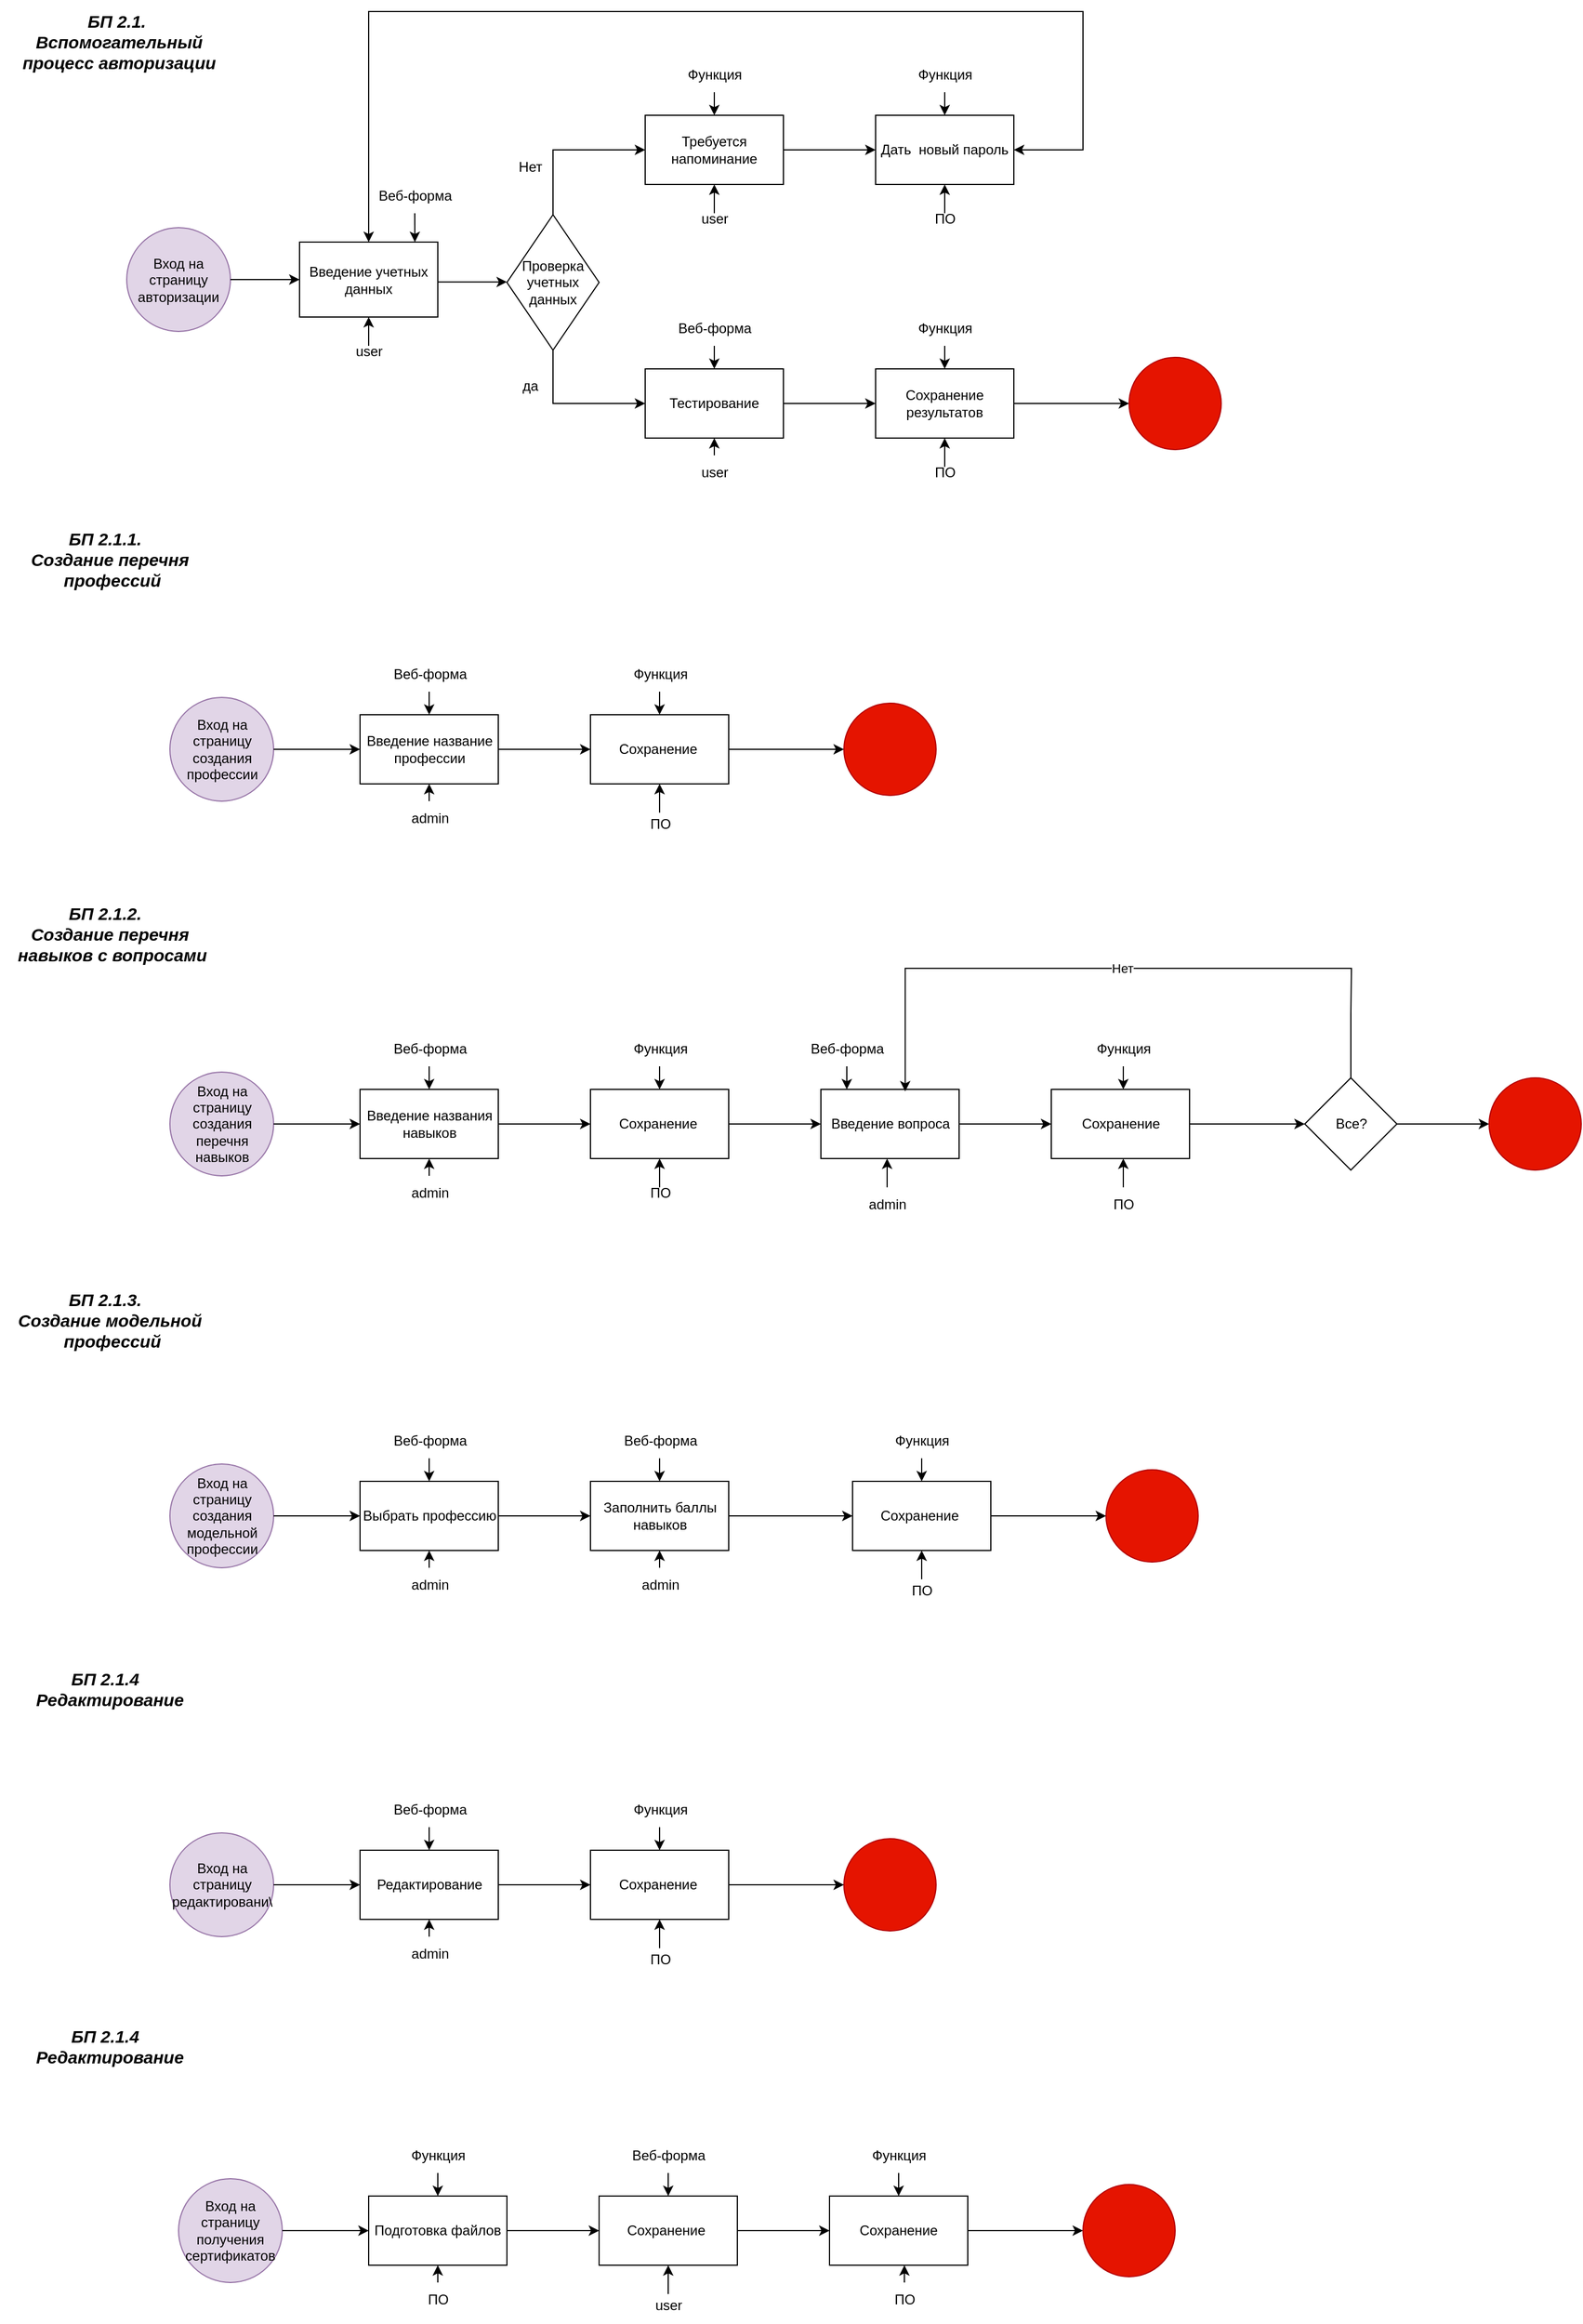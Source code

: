 <mxfile version="22.0.0" type="device">
  <diagram name="Page-1" id="2a216829-ef6e-dabb-86c1-c78162f3ba2b">
    <mxGraphModel dx="1677" dy="832" grid="1" gridSize="10" guides="1" tooltips="1" connect="1" arrows="1" fold="1" page="1" pageScale="1" pageWidth="850" pageHeight="1100" background="none" math="0" shadow="0">
      <root>
        <mxCell id="0" />
        <mxCell id="1" parent="0" />
        <mxCell id="L_Kmx5Juf8L-kicRbGEe-1" value="Вход на страницу авторизации" style="ellipse;whiteSpace=wrap;html=1;aspect=fixed;fillColor=#e1d5e7;strokeColor=#9673a6;" parent="1" vertex="1">
          <mxGeometry x="130" y="267.5" width="90" height="90" as="geometry" />
        </mxCell>
        <mxCell id="L_Kmx5Juf8L-kicRbGEe-2" value="Введение учетных данных" style="rounded=0;whiteSpace=wrap;html=1;" parent="1" vertex="1">
          <mxGeometry x="280" y="280" width="120" height="65" as="geometry" />
        </mxCell>
        <mxCell id="L_Kmx5Juf8L-kicRbGEe-3" value="" style="endArrow=classic;html=1;rounded=0;exitX=1;exitY=0.5;exitDx=0;exitDy=0;entryX=0;entryY=0.5;entryDx=0;entryDy=0;" parent="1" source="L_Kmx5Juf8L-kicRbGEe-1" target="L_Kmx5Juf8L-kicRbGEe-2" edge="1">
          <mxGeometry width="50" height="50" relative="1" as="geometry">
            <mxPoint x="240" y="460" as="sourcePoint" />
            <mxPoint x="290" y="410" as="targetPoint" />
          </mxGeometry>
        </mxCell>
        <mxCell id="L_Kmx5Juf8L-kicRbGEe-4" value="" style="endArrow=classic;html=1;rounded=0;entryX=0.5;entryY=1;entryDx=0;entryDy=0;" parent="1" target="L_Kmx5Juf8L-kicRbGEe-2" edge="1">
          <mxGeometry width="50" height="50" relative="1" as="geometry">
            <mxPoint x="340" y="370" as="sourcePoint" />
            <mxPoint x="400" y="400" as="targetPoint" />
          </mxGeometry>
        </mxCell>
        <mxCell id="L_Kmx5Juf8L-kicRbGEe-5" value="user&lt;br&gt;" style="text;html=1;align=center;verticalAlign=middle;resizable=0;points=[];autosize=1;strokeColor=none;fillColor=none;" parent="1" vertex="1">
          <mxGeometry x="315" y="360" width="50" height="30" as="geometry" />
        </mxCell>
        <mxCell id="L_Kmx5Juf8L-kicRbGEe-6" value="Проверка учетных данных" style="rhombus;whiteSpace=wrap;html=1;" parent="1" vertex="1">
          <mxGeometry x="460" y="256.25" width="80" height="117.5" as="geometry" />
        </mxCell>
        <mxCell id="L_Kmx5Juf8L-kicRbGEe-8" value="" style="endArrow=classic;html=1;rounded=0;" parent="1" edge="1">
          <mxGeometry width="50" height="50" relative="1" as="geometry">
            <mxPoint x="400" y="314.58" as="sourcePoint" />
            <mxPoint x="460" y="314.58" as="targetPoint" />
          </mxGeometry>
        </mxCell>
        <mxCell id="L_Kmx5Juf8L-kicRbGEe-9" value="" style="endArrow=classic;html=1;rounded=0;exitX=0.5;exitY=0;exitDx=0;exitDy=0;" parent="1" source="L_Kmx5Juf8L-kicRbGEe-6" edge="1">
          <mxGeometry width="50" height="50" relative="1" as="geometry">
            <mxPoint x="500" y="240" as="sourcePoint" />
            <mxPoint x="580" y="200" as="targetPoint" />
            <Array as="points">
              <mxPoint x="500" y="200" />
            </Array>
          </mxGeometry>
        </mxCell>
        <mxCell id="L_Kmx5Juf8L-kicRbGEe-55" value="" style="edgeStyle=orthogonalEdgeStyle;rounded=0;orthogonalLoop=1;jettySize=auto;html=1;" parent="1" source="L_Kmx5Juf8L-kicRbGEe-10" target="L_Kmx5Juf8L-kicRbGEe-54" edge="1">
          <mxGeometry relative="1" as="geometry" />
        </mxCell>
        <mxCell id="L_Kmx5Juf8L-kicRbGEe-10" value="Требуется напоминание" style="rounded=0;whiteSpace=wrap;html=1;" parent="1" vertex="1">
          <mxGeometry x="580" y="170" width="120" height="60" as="geometry" />
        </mxCell>
        <mxCell id="L_Kmx5Juf8L-kicRbGEe-66" value="" style="edgeStyle=orthogonalEdgeStyle;rounded=0;orthogonalLoop=1;jettySize=auto;html=1;" parent="1" source="L_Kmx5Juf8L-kicRbGEe-11" target="L_Kmx5Juf8L-kicRbGEe-65" edge="1">
          <mxGeometry relative="1" as="geometry" />
        </mxCell>
        <mxCell id="L_Kmx5Juf8L-kicRbGEe-11" value="Тестирование" style="rounded=0;whiteSpace=wrap;html=1;" parent="1" vertex="1">
          <mxGeometry x="580" y="390" width="120" height="60" as="geometry" />
        </mxCell>
        <mxCell id="L_Kmx5Juf8L-kicRbGEe-12" value="" style="endArrow=classic;html=1;rounded=0;exitX=0.5;exitY=1;exitDx=0;exitDy=0;" parent="1" source="L_Kmx5Juf8L-kicRbGEe-6" edge="1">
          <mxGeometry width="50" height="50" relative="1" as="geometry">
            <mxPoint x="500" y="476" as="sourcePoint" />
            <mxPoint x="580" y="420" as="targetPoint" />
            <Array as="points">
              <mxPoint x="500" y="420" />
            </Array>
          </mxGeometry>
        </mxCell>
        <mxCell id="L_Kmx5Juf8L-kicRbGEe-13" value="Нет&lt;br&gt;" style="text;html=1;align=center;verticalAlign=middle;resizable=0;points=[];autosize=1;strokeColor=none;fillColor=none;" parent="1" vertex="1">
          <mxGeometry x="460" y="200" width="40" height="30" as="geometry" />
        </mxCell>
        <mxCell id="L_Kmx5Juf8L-kicRbGEe-14" value="да&lt;br&gt;" style="text;html=1;align=center;verticalAlign=middle;resizable=0;points=[];autosize=1;strokeColor=none;fillColor=none;" parent="1" vertex="1">
          <mxGeometry x="460" y="390" width="40" height="30" as="geometry" />
        </mxCell>
        <mxCell id="L_Kmx5Juf8L-kicRbGEe-16" value="" style="endArrow=classic;html=1;rounded=0;entryX=0.5;entryY=1;entryDx=0;entryDy=0;" parent="1" edge="1">
          <mxGeometry width="50" height="50" relative="1" as="geometry">
            <mxPoint x="640" y="255" as="sourcePoint" />
            <mxPoint x="640" y="230" as="targetPoint" />
          </mxGeometry>
        </mxCell>
        <mxCell id="L_Kmx5Juf8L-kicRbGEe-17" value="user&lt;br&gt;" style="text;html=1;align=center;verticalAlign=middle;resizable=0;points=[];autosize=1;strokeColor=none;fillColor=none;" parent="1" vertex="1">
          <mxGeometry x="615" y="245" width="50" height="30" as="geometry" />
        </mxCell>
        <mxCell id="L_Kmx5Juf8L-kicRbGEe-19" value="" style="endArrow=classic;html=1;rounded=0;entryX=0.5;entryY=1;entryDx=0;entryDy=0;" parent="1" source="L_Kmx5Juf8L-kicRbGEe-20" edge="1">
          <mxGeometry width="50" height="50" relative="1" as="geometry">
            <mxPoint x="640" y="475" as="sourcePoint" />
            <mxPoint x="640" y="450" as="targetPoint" />
          </mxGeometry>
        </mxCell>
        <mxCell id="L_Kmx5Juf8L-kicRbGEe-20" value="user&lt;br&gt;" style="text;html=1;align=center;verticalAlign=middle;resizable=0;points=[];autosize=1;strokeColor=none;fillColor=none;" parent="1" vertex="1">
          <mxGeometry x="615" y="465" width="50" height="30" as="geometry" />
        </mxCell>
        <mxCell id="L_Kmx5Juf8L-kicRbGEe-21" value="" style="endArrow=classic;html=1;rounded=0;entryX=0.5;entryY=0;entryDx=0;entryDy=0;exitX=0.5;exitY=1;exitDx=0;exitDy=0;exitPerimeter=0;" parent="1" source="L_Kmx5Juf8L-kicRbGEe-22" target="L_Kmx5Juf8L-kicRbGEe-10" edge="1">
          <mxGeometry width="50" height="50" relative="1" as="geometry">
            <mxPoint x="640" y="120" as="sourcePoint" />
            <mxPoint x="640" y="100" as="targetPoint" />
          </mxGeometry>
        </mxCell>
        <mxCell id="L_Kmx5Juf8L-kicRbGEe-22" value="Функция&lt;br&gt;" style="text;html=1;align=center;verticalAlign=middle;resizable=0;points=[];autosize=1;strokeColor=none;fillColor=none;" parent="1" vertex="1">
          <mxGeometry x="605" y="120" width="70" height="30" as="geometry" />
        </mxCell>
        <mxCell id="L_Kmx5Juf8L-kicRbGEe-26" value="" style="endArrow=classic;html=1;rounded=0;entryX=0.801;entryY=0.042;entryDx=0;entryDy=0;entryPerimeter=0;" parent="1" edge="1">
          <mxGeometry width="50" height="50" relative="1" as="geometry">
            <mxPoint x="380" y="255" as="sourcePoint" />
            <mxPoint x="380.12" y="280" as="targetPoint" />
            <Array as="points">
              <mxPoint x="380" y="255" />
            </Array>
          </mxGeometry>
        </mxCell>
        <mxCell id="L_Kmx5Juf8L-kicRbGEe-27" value="Веб-форма&lt;br&gt;" style="text;html=1;align=center;verticalAlign=middle;resizable=0;points=[];autosize=1;strokeColor=none;fillColor=none;" parent="1" vertex="1">
          <mxGeometry x="335" y="225" width="90" height="30" as="geometry" />
        </mxCell>
        <mxCell id="L_Kmx5Juf8L-kicRbGEe-54" value="Дать&amp;nbsp; новый пароль" style="whiteSpace=wrap;html=1;rounded=0;" parent="1" vertex="1">
          <mxGeometry x="780" y="170" width="120" height="60" as="geometry" />
        </mxCell>
        <mxCell id="L_Kmx5Juf8L-kicRbGEe-59" value="" style="endArrow=classic;html=1;rounded=0;entryX=0.5;entryY=0;entryDx=0;entryDy=0;exitX=0.5;exitY=1;exitDx=0;exitDy=0;exitPerimeter=0;" parent="1" source="L_Kmx5Juf8L-kicRbGEe-60" edge="1">
          <mxGeometry width="50" height="50" relative="1" as="geometry">
            <mxPoint x="840" y="120" as="sourcePoint" />
            <mxPoint x="840" y="170" as="targetPoint" />
          </mxGeometry>
        </mxCell>
        <mxCell id="L_Kmx5Juf8L-kicRbGEe-60" value="Функция&lt;br&gt;" style="text;html=1;align=center;verticalAlign=middle;resizable=0;points=[];autosize=1;strokeColor=none;fillColor=none;" parent="1" vertex="1">
          <mxGeometry x="805" y="120" width="70" height="30" as="geometry" />
        </mxCell>
        <mxCell id="L_Kmx5Juf8L-kicRbGEe-61" value="" style="endArrow=classic;html=1;rounded=0;entryX=0.5;entryY=1;entryDx=0;entryDy=0;" parent="1" edge="1">
          <mxGeometry width="50" height="50" relative="1" as="geometry">
            <mxPoint x="840" y="255" as="sourcePoint" />
            <mxPoint x="840" y="230" as="targetPoint" />
          </mxGeometry>
        </mxCell>
        <mxCell id="L_Kmx5Juf8L-kicRbGEe-62" value="ПО" style="text;html=1;align=center;verticalAlign=middle;resizable=0;points=[];autosize=1;strokeColor=none;fillColor=none;" parent="1" vertex="1">
          <mxGeometry x="820" y="245" width="40" height="30" as="geometry" />
        </mxCell>
        <mxCell id="L_Kmx5Juf8L-kicRbGEe-63" value="" style="endArrow=classic;html=1;rounded=0;entryX=0.5;entryY=0;entryDx=0;entryDy=0;exitX=0.5;exitY=1;exitDx=0;exitDy=0;exitPerimeter=0;" parent="1" source="L_Kmx5Juf8L-kicRbGEe-64" edge="1">
          <mxGeometry width="50" height="50" relative="1" as="geometry">
            <mxPoint x="640" y="340" as="sourcePoint" />
            <mxPoint x="640" y="390" as="targetPoint" />
          </mxGeometry>
        </mxCell>
        <mxCell id="L_Kmx5Juf8L-kicRbGEe-64" value="Веб-форма" style="text;html=1;align=center;verticalAlign=middle;resizable=0;points=[];autosize=1;strokeColor=none;fillColor=none;" parent="1" vertex="1">
          <mxGeometry x="595" y="340" width="90" height="30" as="geometry" />
        </mxCell>
        <mxCell id="L_Kmx5Juf8L-kicRbGEe-73" value="" style="edgeStyle=orthogonalEdgeStyle;rounded=0;orthogonalLoop=1;jettySize=auto;html=1;" parent="1" source="L_Kmx5Juf8L-kicRbGEe-65" target="L_Kmx5Juf8L-kicRbGEe-72" edge="1">
          <mxGeometry relative="1" as="geometry" />
        </mxCell>
        <mxCell id="L_Kmx5Juf8L-kicRbGEe-65" value="Сохранение результатов" style="rounded=0;whiteSpace=wrap;html=1;" parent="1" vertex="1">
          <mxGeometry x="780" y="390" width="120" height="60" as="geometry" />
        </mxCell>
        <mxCell id="L_Kmx5Juf8L-kicRbGEe-67" value="" style="endArrow=classic;html=1;rounded=0;entryX=0.5;entryY=1;entryDx=0;entryDy=0;" parent="1" edge="1">
          <mxGeometry width="50" height="50" relative="1" as="geometry">
            <mxPoint x="840" y="475" as="sourcePoint" />
            <mxPoint x="840" y="450" as="targetPoint" />
          </mxGeometry>
        </mxCell>
        <mxCell id="L_Kmx5Juf8L-kicRbGEe-68" value="ПО" style="text;html=1;align=center;verticalAlign=middle;resizable=0;points=[];autosize=1;strokeColor=none;fillColor=none;" parent="1" vertex="1">
          <mxGeometry x="820" y="465" width="40" height="30" as="geometry" />
        </mxCell>
        <mxCell id="L_Kmx5Juf8L-kicRbGEe-70" value="" style="endArrow=classic;html=1;rounded=0;entryX=0.5;entryY=0;entryDx=0;entryDy=0;exitX=0.5;exitY=1;exitDx=0;exitDy=0;exitPerimeter=0;" parent="1" source="L_Kmx5Juf8L-kicRbGEe-71" edge="1">
          <mxGeometry width="50" height="50" relative="1" as="geometry">
            <mxPoint x="840" y="340" as="sourcePoint" />
            <mxPoint x="840" y="390" as="targetPoint" />
          </mxGeometry>
        </mxCell>
        <mxCell id="L_Kmx5Juf8L-kicRbGEe-71" value="Функция&lt;br&gt;" style="text;html=1;align=center;verticalAlign=middle;resizable=0;points=[];autosize=1;strokeColor=none;fillColor=none;" parent="1" vertex="1">
          <mxGeometry x="805" y="340" width="70" height="30" as="geometry" />
        </mxCell>
        <mxCell id="L_Kmx5Juf8L-kicRbGEe-72" value="" style="ellipse;whiteSpace=wrap;html=1;rounded=0;fillColor=#e51400;strokeColor=#B20000;fontColor=#ffffff;" parent="1" vertex="1">
          <mxGeometry x="1000" y="380" width="80" height="80" as="geometry" />
        </mxCell>
        <mxCell id="L_Kmx5Juf8L-kicRbGEe-75" value="" style="endArrow=classic;startArrow=classic;html=1;rounded=0;exitX=0.5;exitY=0;exitDx=0;exitDy=0;entryX=1;entryY=0.5;entryDx=0;entryDy=0;" parent="1" source="L_Kmx5Juf8L-kicRbGEe-2" target="L_Kmx5Juf8L-kicRbGEe-54" edge="1">
          <mxGeometry width="50" height="50" relative="1" as="geometry">
            <mxPoint x="330" y="260" as="sourcePoint" />
            <mxPoint x="960" y="200" as="targetPoint" />
            <Array as="points">
              <mxPoint x="340" y="80" />
              <mxPoint x="960" y="80" />
              <mxPoint x="960" y="200" />
            </Array>
          </mxGeometry>
        </mxCell>
        <mxCell id="L_Kmx5Juf8L-kicRbGEe-78" value="&lt;span style=&quot;font-size: 15px;&quot;&gt;БП 2.1.&amp;nbsp; &lt;br style=&quot;font-size: 15px;&quot;&gt;Вспомогательный&lt;br style=&quot;font-size: 15px;&quot;&gt;процесс авторизации&lt;br style=&quot;font-size: 15px;&quot;&gt;&lt;br style=&quot;font-size: 15px;&quot;&gt;&lt;/span&gt;" style="text;html=1;align=center;verticalAlign=middle;resizable=0;points=[];autosize=1;strokeColor=none;fillColor=none;imageWidth=30;imageHeight=40;fontSize=15;fontStyle=3" parent="1" vertex="1">
          <mxGeometry x="27.5" y="70" width="190" height="90" as="geometry" />
        </mxCell>
        <mxCell id="L_Kmx5Juf8L-kicRbGEe-117" value="&lt;span style=&quot;font-size: 15px;&quot;&gt;БП 2.1.1.&amp;nbsp;&amp;nbsp;&lt;br style=&quot;font-size: 15px;&quot;&gt;Создание перечня&lt;br style=&quot;font-size: 15px;&quot;&gt;&amp;nbsp;профессий&lt;br style=&quot;font-size: 15px;&quot;&gt;&lt;/span&gt;" style="text;html=1;align=center;verticalAlign=middle;resizable=0;points=[];autosize=1;strokeColor=none;fillColor=none;imageWidth=30;imageHeight=40;fontSize=15;fontStyle=3" parent="1" vertex="1">
          <mxGeometry x="35" y="520" width="160" height="70" as="geometry" />
        </mxCell>
        <mxCell id="Rym0EtZ7SkTwjoevZppc-3" value="&lt;span style=&quot;font-size: 15px;&quot;&gt;БП 2.1.2.&amp;nbsp;&amp;nbsp;&lt;br style=&quot;font-size: 15px;&quot;&gt;Создание перечня&lt;br style=&quot;font-size: 15px;&quot;&gt;&amp;nbsp;навыков с вопросами&lt;br style=&quot;font-size: 15px;&quot;&gt;&lt;/span&gt;" style="text;html=1;align=center;verticalAlign=middle;resizable=0;points=[];autosize=1;strokeColor=none;fillColor=none;imageWidth=30;imageHeight=40;fontSize=15;fontStyle=3" vertex="1" parent="1">
          <mxGeometry x="20" y="845" width="190" height="70" as="geometry" />
        </mxCell>
        <mxCell id="Rym0EtZ7SkTwjoevZppc-5" value="Вход на страницу создания перечня навыков" style="ellipse;whiteSpace=wrap;html=1;aspect=fixed;fillColor=#e1d5e7;strokeColor=#9673a6;" vertex="1" parent="1">
          <mxGeometry x="167.5" y="1000" width="90" height="90" as="geometry" />
        </mxCell>
        <mxCell id="Rym0EtZ7SkTwjoevZppc-6" value="" style="endArrow=classic;html=1;rounded=0;entryX=0;entryY=0.5;entryDx=0;entryDy=0;exitX=1;exitY=0.5;exitDx=0;exitDy=0;" edge="1" parent="1" source="Rym0EtZ7SkTwjoevZppc-5" target="Rym0EtZ7SkTwjoevZppc-7">
          <mxGeometry width="50" height="50" relative="1" as="geometry">
            <mxPoint x="277.5" y="1015" as="sourcePoint" />
            <mxPoint x="317.5" y="1045" as="targetPoint" />
          </mxGeometry>
        </mxCell>
        <mxCell id="Rym0EtZ7SkTwjoevZppc-7" value="Введение названия навыков" style="rounded=0;whiteSpace=wrap;html=1;" vertex="1" parent="1">
          <mxGeometry x="332.5" y="1015" width="120" height="60" as="geometry" />
        </mxCell>
        <mxCell id="Rym0EtZ7SkTwjoevZppc-8" value="" style="endArrow=classic;html=1;rounded=0;entryX=0.5;entryY=1;entryDx=0;entryDy=0;" edge="1" parent="1" source="Rym0EtZ7SkTwjoevZppc-9">
          <mxGeometry width="50" height="50" relative="1" as="geometry">
            <mxPoint x="392.5" y="1100" as="sourcePoint" />
            <mxPoint x="392.5" y="1075" as="targetPoint" />
          </mxGeometry>
        </mxCell>
        <mxCell id="Rym0EtZ7SkTwjoevZppc-9" value="admin&lt;br&gt;" style="text;html=1;align=center;verticalAlign=middle;resizable=0;points=[];autosize=1;strokeColor=none;fillColor=none;" vertex="1" parent="1">
          <mxGeometry x="362.5" y="1090" width="60" height="30" as="geometry" />
        </mxCell>
        <mxCell id="Rym0EtZ7SkTwjoevZppc-10" value="" style="endArrow=classic;html=1;rounded=0;entryX=0.5;entryY=0;entryDx=0;entryDy=0;exitX=0.5;exitY=1;exitDx=0;exitDy=0;exitPerimeter=0;" edge="1" parent="1" source="Rym0EtZ7SkTwjoevZppc-11">
          <mxGeometry width="50" height="50" relative="1" as="geometry">
            <mxPoint x="392.5" y="965" as="sourcePoint" />
            <mxPoint x="392.5" y="1015" as="targetPoint" />
          </mxGeometry>
        </mxCell>
        <mxCell id="Rym0EtZ7SkTwjoevZppc-11" value="Веб-форма" style="text;html=1;align=center;verticalAlign=middle;resizable=0;points=[];autosize=1;strokeColor=none;fillColor=none;" vertex="1" parent="1">
          <mxGeometry x="347.5" y="965" width="90" height="30" as="geometry" />
        </mxCell>
        <mxCell id="Rym0EtZ7SkTwjoevZppc-21" value="" style="edgeStyle=orthogonalEdgeStyle;rounded=0;orthogonalLoop=1;jettySize=auto;html=1;" edge="1" parent="1" source="Rym0EtZ7SkTwjoevZppc-12" target="Rym0EtZ7SkTwjoevZppc-20">
          <mxGeometry relative="1" as="geometry" />
        </mxCell>
        <mxCell id="Rym0EtZ7SkTwjoevZppc-12" value="Сохранение&amp;nbsp;" style="rounded=0;whiteSpace=wrap;html=1;" vertex="1" parent="1">
          <mxGeometry x="532.5" y="1015" width="120" height="60" as="geometry" />
        </mxCell>
        <mxCell id="Rym0EtZ7SkTwjoevZppc-13" value="" style="edgeStyle=orthogonalEdgeStyle;rounded=0;orthogonalLoop=1;jettySize=auto;html=1;" edge="1" parent="1" source="Rym0EtZ7SkTwjoevZppc-7" target="Rym0EtZ7SkTwjoevZppc-12">
          <mxGeometry relative="1" as="geometry" />
        </mxCell>
        <mxCell id="Rym0EtZ7SkTwjoevZppc-14" value="" style="endArrow=classic;html=1;rounded=0;entryX=0.5;entryY=1;entryDx=0;entryDy=0;" edge="1" parent="1">
          <mxGeometry width="50" height="50" relative="1" as="geometry">
            <mxPoint x="592.5" y="1100" as="sourcePoint" />
            <mxPoint x="592.5" y="1075" as="targetPoint" />
          </mxGeometry>
        </mxCell>
        <mxCell id="Rym0EtZ7SkTwjoevZppc-15" value="ПО" style="text;html=1;align=center;verticalAlign=middle;resizable=0;points=[];autosize=1;strokeColor=none;fillColor=none;" vertex="1" parent="1">
          <mxGeometry x="572.5" y="1090" width="40" height="30" as="geometry" />
        </mxCell>
        <mxCell id="Rym0EtZ7SkTwjoevZppc-16" value="" style="endArrow=classic;html=1;rounded=0;entryX=0.5;entryY=0;entryDx=0;entryDy=0;exitX=0.5;exitY=1;exitDx=0;exitDy=0;exitPerimeter=0;" edge="1" parent="1" source="Rym0EtZ7SkTwjoevZppc-17">
          <mxGeometry width="50" height="50" relative="1" as="geometry">
            <mxPoint x="592.5" y="965" as="sourcePoint" />
            <mxPoint x="592.5" y="1015" as="targetPoint" />
          </mxGeometry>
        </mxCell>
        <mxCell id="Rym0EtZ7SkTwjoevZppc-17" value="Функция&lt;br&gt;" style="text;html=1;align=center;verticalAlign=middle;resizable=0;points=[];autosize=1;strokeColor=none;fillColor=none;" vertex="1" parent="1">
          <mxGeometry x="557.5" y="965" width="70" height="30" as="geometry" />
        </mxCell>
        <mxCell id="Rym0EtZ7SkTwjoevZppc-23" value="" style="edgeStyle=orthogonalEdgeStyle;rounded=0;orthogonalLoop=1;jettySize=auto;html=1;" edge="1" parent="1" source="Rym0EtZ7SkTwjoevZppc-20" target="Rym0EtZ7SkTwjoevZppc-22">
          <mxGeometry relative="1" as="geometry" />
        </mxCell>
        <mxCell id="Rym0EtZ7SkTwjoevZppc-20" value="Введение вопроса" style="whiteSpace=wrap;html=1;rounded=0;" vertex="1" parent="1">
          <mxGeometry x="732.5" y="1015" width="120" height="60" as="geometry" />
        </mxCell>
        <mxCell id="Rym0EtZ7SkTwjoevZppc-25" value="" style="edgeStyle=orthogonalEdgeStyle;rounded=0;orthogonalLoop=1;jettySize=auto;html=1;" edge="1" parent="1" source="Rym0EtZ7SkTwjoevZppc-22" target="Rym0EtZ7SkTwjoevZppc-24">
          <mxGeometry relative="1" as="geometry" />
        </mxCell>
        <mxCell id="Rym0EtZ7SkTwjoevZppc-22" value="Сохранение" style="whiteSpace=wrap;html=1;rounded=0;" vertex="1" parent="1">
          <mxGeometry x="932.5" y="1015" width="120" height="60" as="geometry" />
        </mxCell>
        <mxCell id="Rym0EtZ7SkTwjoevZppc-26" value="Нет" style="edgeStyle=orthogonalEdgeStyle;rounded=0;orthogonalLoop=1;jettySize=auto;html=1;entryX=0.61;entryY=0.03;entryDx=0;entryDy=0;entryPerimeter=0;" edge="1" parent="1" source="Rym0EtZ7SkTwjoevZppc-24" target="Rym0EtZ7SkTwjoevZppc-20">
          <mxGeometry relative="1" as="geometry">
            <mxPoint x="1000" y="900" as="targetPoint" />
            <Array as="points">
              <mxPoint x="1193" y="950" />
              <mxPoint x="1193" y="910" />
              <mxPoint x="806" y="910" />
            </Array>
          </mxGeometry>
        </mxCell>
        <mxCell id="Rym0EtZ7SkTwjoevZppc-42" value="" style="edgeStyle=orthogonalEdgeStyle;rounded=0;orthogonalLoop=1;jettySize=auto;html=1;" edge="1" parent="1" source="Rym0EtZ7SkTwjoevZppc-24" target="Rym0EtZ7SkTwjoevZppc-41">
          <mxGeometry relative="1" as="geometry" />
        </mxCell>
        <mxCell id="Rym0EtZ7SkTwjoevZppc-24" value="Все?" style="rhombus;whiteSpace=wrap;html=1;rounded=0;" vertex="1" parent="1">
          <mxGeometry x="1152.5" y="1005" width="80" height="80" as="geometry" />
        </mxCell>
        <mxCell id="Rym0EtZ7SkTwjoevZppc-27" value="" style="endArrow=classic;html=1;rounded=0;entryX=0.5;entryY=0;entryDx=0;entryDy=0;exitX=0.5;exitY=1;exitDx=0;exitDy=0;exitPerimeter=0;" edge="1" parent="1" source="Rym0EtZ7SkTwjoevZppc-28">
          <mxGeometry width="50" height="50" relative="1" as="geometry">
            <mxPoint x="755" y="965" as="sourcePoint" />
            <mxPoint x="755" y="1015" as="targetPoint" />
          </mxGeometry>
        </mxCell>
        <mxCell id="Rym0EtZ7SkTwjoevZppc-28" value="Веб-форма" style="text;html=1;align=center;verticalAlign=middle;resizable=0;points=[];autosize=1;strokeColor=none;fillColor=none;" vertex="1" parent="1">
          <mxGeometry x="710" y="965" width="90" height="30" as="geometry" />
        </mxCell>
        <mxCell id="Rym0EtZ7SkTwjoevZppc-31" value="" style="endArrow=classic;html=1;rounded=0;entryX=0.5;entryY=1;entryDx=0;entryDy=0;" edge="1" parent="1" source="Rym0EtZ7SkTwjoevZppc-32">
          <mxGeometry width="50" height="50" relative="1" as="geometry">
            <mxPoint x="790" y="1100" as="sourcePoint" />
            <mxPoint x="790" y="1075" as="targetPoint" />
          </mxGeometry>
        </mxCell>
        <mxCell id="Rym0EtZ7SkTwjoevZppc-32" value="admin&lt;br&gt;" style="text;html=1;align=center;verticalAlign=middle;resizable=0;points=[];autosize=1;strokeColor=none;fillColor=none;" vertex="1" parent="1">
          <mxGeometry x="760" y="1100" width="60" height="30" as="geometry" />
        </mxCell>
        <mxCell id="Rym0EtZ7SkTwjoevZppc-37" value="" style="endArrow=classic;html=1;rounded=0;entryX=0.5;entryY=0;entryDx=0;entryDy=0;exitX=0.5;exitY=1;exitDx=0;exitDy=0;exitPerimeter=0;" edge="1" parent="1" source="Rym0EtZ7SkTwjoevZppc-38">
          <mxGeometry width="50" height="50" relative="1" as="geometry">
            <mxPoint x="995" y="965" as="sourcePoint" />
            <mxPoint x="995" y="1015" as="targetPoint" />
          </mxGeometry>
        </mxCell>
        <mxCell id="Rym0EtZ7SkTwjoevZppc-38" value="Функция&lt;br&gt;" style="text;html=1;align=center;verticalAlign=middle;resizable=0;points=[];autosize=1;strokeColor=none;fillColor=none;" vertex="1" parent="1">
          <mxGeometry x="960" y="965" width="70" height="30" as="geometry" />
        </mxCell>
        <mxCell id="L_Kmx5Juf8L-kicRbGEe-79" value="Вход на страницу создания профессии" style="ellipse;whiteSpace=wrap;html=1;aspect=fixed;fillColor=#e1d5e7;strokeColor=#9673a6;" parent="1" vertex="1">
          <mxGeometry x="167.5" y="675" width="90" height="90" as="geometry" />
        </mxCell>
        <mxCell id="L_Kmx5Juf8L-kicRbGEe-81" value="" style="endArrow=classic;html=1;rounded=0;entryX=0;entryY=0.5;entryDx=0;entryDy=0;exitX=1;exitY=0.5;exitDx=0;exitDy=0;" parent="1" source="L_Kmx5Juf8L-kicRbGEe-79" edge="1" target="L_Kmx5Juf8L-kicRbGEe-90">
          <mxGeometry width="50" height="50" relative="1" as="geometry">
            <mxPoint x="277.5" y="690" as="sourcePoint" />
            <mxPoint x="317.5" y="720" as="targetPoint" />
          </mxGeometry>
        </mxCell>
        <mxCell id="L_Kmx5Juf8L-kicRbGEe-90" value="Введение название профессии" style="rounded=0;whiteSpace=wrap;html=1;" parent="1" vertex="1">
          <mxGeometry x="332.5" y="690" width="120" height="60" as="geometry" />
        </mxCell>
        <mxCell id="L_Kmx5Juf8L-kicRbGEe-96" value="" style="endArrow=classic;html=1;rounded=0;entryX=0.5;entryY=1;entryDx=0;entryDy=0;" parent="1" source="L_Kmx5Juf8L-kicRbGEe-97" edge="1">
          <mxGeometry width="50" height="50" relative="1" as="geometry">
            <mxPoint x="392.5" y="775" as="sourcePoint" />
            <mxPoint x="392.5" y="750" as="targetPoint" />
          </mxGeometry>
        </mxCell>
        <mxCell id="L_Kmx5Juf8L-kicRbGEe-97" value="admin&lt;br&gt;" style="text;html=1;align=center;verticalAlign=middle;resizable=0;points=[];autosize=1;strokeColor=none;fillColor=none;" parent="1" vertex="1">
          <mxGeometry x="362.5" y="765" width="60" height="30" as="geometry" />
        </mxCell>
        <mxCell id="L_Kmx5Juf8L-kicRbGEe-107" value="" style="endArrow=classic;html=1;rounded=0;entryX=0.5;entryY=0;entryDx=0;entryDy=0;exitX=0.5;exitY=1;exitDx=0;exitDy=0;exitPerimeter=0;" parent="1" source="L_Kmx5Juf8L-kicRbGEe-108" edge="1">
          <mxGeometry width="50" height="50" relative="1" as="geometry">
            <mxPoint x="392.5" y="640" as="sourcePoint" />
            <mxPoint x="392.5" y="690" as="targetPoint" />
          </mxGeometry>
        </mxCell>
        <mxCell id="L_Kmx5Juf8L-kicRbGEe-108" value="Веб-форма" style="text;html=1;align=center;verticalAlign=middle;resizable=0;points=[];autosize=1;strokeColor=none;fillColor=none;" parent="1" vertex="1">
          <mxGeometry x="347.5" y="640" width="90" height="30" as="geometry" />
        </mxCell>
        <mxCell id="L_Kmx5Juf8L-kicRbGEe-110" value="Сохранение&amp;nbsp;" style="rounded=0;whiteSpace=wrap;html=1;" parent="1" vertex="1">
          <mxGeometry x="532.5" y="690" width="120" height="60" as="geometry" />
        </mxCell>
        <mxCell id="L_Kmx5Juf8L-kicRbGEe-89" value="" style="edgeStyle=orthogonalEdgeStyle;rounded=0;orthogonalLoop=1;jettySize=auto;html=1;" parent="1" source="L_Kmx5Juf8L-kicRbGEe-90" target="L_Kmx5Juf8L-kicRbGEe-110" edge="1">
          <mxGeometry relative="1" as="geometry" />
        </mxCell>
        <mxCell id="L_Kmx5Juf8L-kicRbGEe-111" value="" style="endArrow=classic;html=1;rounded=0;entryX=0.5;entryY=1;entryDx=0;entryDy=0;" parent="1" edge="1">
          <mxGeometry width="50" height="50" relative="1" as="geometry">
            <mxPoint x="592.5" y="775" as="sourcePoint" />
            <mxPoint x="592.5" y="750" as="targetPoint" />
          </mxGeometry>
        </mxCell>
        <mxCell id="L_Kmx5Juf8L-kicRbGEe-112" value="ПО" style="text;html=1;align=center;verticalAlign=middle;resizable=0;points=[];autosize=1;strokeColor=none;fillColor=none;" parent="1" vertex="1">
          <mxGeometry x="572.5" y="770" width="40" height="30" as="geometry" />
        </mxCell>
        <mxCell id="L_Kmx5Juf8L-kicRbGEe-113" value="" style="endArrow=classic;html=1;rounded=0;entryX=0.5;entryY=0;entryDx=0;entryDy=0;exitX=0.5;exitY=1;exitDx=0;exitDy=0;exitPerimeter=0;" parent="1" source="L_Kmx5Juf8L-kicRbGEe-114" edge="1">
          <mxGeometry width="50" height="50" relative="1" as="geometry">
            <mxPoint x="592.5" y="640" as="sourcePoint" />
            <mxPoint x="592.5" y="690" as="targetPoint" />
          </mxGeometry>
        </mxCell>
        <mxCell id="L_Kmx5Juf8L-kicRbGEe-114" value="Функция&lt;br&gt;" style="text;html=1;align=center;verticalAlign=middle;resizable=0;points=[];autosize=1;strokeColor=none;fillColor=none;" parent="1" vertex="1">
          <mxGeometry x="557.5" y="640" width="70" height="30" as="geometry" />
        </mxCell>
        <mxCell id="L_Kmx5Juf8L-kicRbGEe-115" value="" style="ellipse;whiteSpace=wrap;html=1;rounded=0;fillColor=#e51400;strokeColor=#B20000;fontColor=#ffffff;" parent="1" vertex="1">
          <mxGeometry x="752.5" y="680" width="80" height="80" as="geometry" />
        </mxCell>
        <mxCell id="L_Kmx5Juf8L-kicRbGEe-109" value="" style="edgeStyle=orthogonalEdgeStyle;rounded=0;orthogonalLoop=1;jettySize=auto;html=1;" parent="1" source="L_Kmx5Juf8L-kicRbGEe-110" target="L_Kmx5Juf8L-kicRbGEe-115" edge="1">
          <mxGeometry relative="1" as="geometry" />
        </mxCell>
        <mxCell id="Rym0EtZ7SkTwjoevZppc-39" value="" style="endArrow=classic;html=1;rounded=0;entryX=0.5;entryY=1;entryDx=0;entryDy=0;" edge="1" parent="1">
          <mxGeometry width="50" height="50" relative="1" as="geometry">
            <mxPoint x="995" y="1100" as="sourcePoint" />
            <mxPoint x="995" y="1075" as="targetPoint" />
          </mxGeometry>
        </mxCell>
        <mxCell id="Rym0EtZ7SkTwjoevZppc-40" value="ПО" style="text;html=1;align=center;verticalAlign=middle;resizable=0;points=[];autosize=1;strokeColor=none;fillColor=none;" vertex="1" parent="1">
          <mxGeometry x="975" y="1100" width="40" height="30" as="geometry" />
        </mxCell>
        <mxCell id="Rym0EtZ7SkTwjoevZppc-41" value="" style="ellipse;whiteSpace=wrap;html=1;rounded=0;fillColor=#e51400;strokeColor=#B20000;fontColor=#ffffff;" vertex="1" parent="1">
          <mxGeometry x="1312.5" y="1005" width="80" height="80" as="geometry" />
        </mxCell>
        <mxCell id="Rym0EtZ7SkTwjoevZppc-43" value="&lt;span style=&quot;font-size: 15px;&quot;&gt;БП 2.1.3.&amp;nbsp;&amp;nbsp;&lt;br style=&quot;font-size: 15px;&quot;&gt;Создание модельной&lt;br style=&quot;font-size: 15px;&quot;&gt;&amp;nbsp;профессий&lt;br style=&quot;font-size: 15px;&quot;&gt;&lt;/span&gt;" style="text;html=1;align=center;verticalAlign=middle;resizable=0;points=[];autosize=1;strokeColor=none;fillColor=none;imageWidth=30;imageHeight=40;fontStyle=3;fontSize=15;" vertex="1" parent="1">
          <mxGeometry x="25" y="1180" width="180" height="70" as="geometry" />
        </mxCell>
        <mxCell id="Rym0EtZ7SkTwjoevZppc-44" value="Вход на страницу создания модельной профессии" style="ellipse;whiteSpace=wrap;html=1;aspect=fixed;fillColor=#e1d5e7;strokeColor=#9673a6;" vertex="1" parent="1">
          <mxGeometry x="167.5" y="1340" width="90" height="90" as="geometry" />
        </mxCell>
        <mxCell id="Rym0EtZ7SkTwjoevZppc-45" value="" style="endArrow=classic;html=1;rounded=0;entryX=0;entryY=0.5;entryDx=0;entryDy=0;exitX=1;exitY=0.5;exitDx=0;exitDy=0;" edge="1" parent="1" source="Rym0EtZ7SkTwjoevZppc-44" target="Rym0EtZ7SkTwjoevZppc-46">
          <mxGeometry width="50" height="50" relative="1" as="geometry">
            <mxPoint x="277.5" y="1355" as="sourcePoint" />
            <mxPoint x="317.5" y="1385" as="targetPoint" />
          </mxGeometry>
        </mxCell>
        <mxCell id="Rym0EtZ7SkTwjoevZppc-60" value="" style="edgeStyle=orthogonalEdgeStyle;rounded=0;orthogonalLoop=1;jettySize=auto;html=1;" edge="1" parent="1" source="Rym0EtZ7SkTwjoevZppc-46" target="Rym0EtZ7SkTwjoevZppc-59">
          <mxGeometry relative="1" as="geometry" />
        </mxCell>
        <mxCell id="Rym0EtZ7SkTwjoevZppc-46" value="Выбрать профессию" style="rounded=0;whiteSpace=wrap;html=1;" vertex="1" parent="1">
          <mxGeometry x="332.5" y="1355" width="120" height="60" as="geometry" />
        </mxCell>
        <mxCell id="Rym0EtZ7SkTwjoevZppc-47" value="" style="endArrow=classic;html=1;rounded=0;entryX=0.5;entryY=1;entryDx=0;entryDy=0;" edge="1" parent="1" source="Rym0EtZ7SkTwjoevZppc-48">
          <mxGeometry width="50" height="50" relative="1" as="geometry">
            <mxPoint x="392.5" y="1440" as="sourcePoint" />
            <mxPoint x="392.5" y="1415" as="targetPoint" />
          </mxGeometry>
        </mxCell>
        <mxCell id="Rym0EtZ7SkTwjoevZppc-48" value="admin&lt;br&gt;" style="text;html=1;align=center;verticalAlign=middle;resizable=0;points=[];autosize=1;strokeColor=none;fillColor=none;" vertex="1" parent="1">
          <mxGeometry x="362.5" y="1430" width="60" height="30" as="geometry" />
        </mxCell>
        <mxCell id="Rym0EtZ7SkTwjoevZppc-49" value="" style="endArrow=classic;html=1;rounded=0;entryX=0.5;entryY=0;entryDx=0;entryDy=0;exitX=0.5;exitY=1;exitDx=0;exitDy=0;exitPerimeter=0;" edge="1" parent="1" source="Rym0EtZ7SkTwjoevZppc-50">
          <mxGeometry width="50" height="50" relative="1" as="geometry">
            <mxPoint x="392.5" y="1305" as="sourcePoint" />
            <mxPoint x="392.5" y="1355" as="targetPoint" />
          </mxGeometry>
        </mxCell>
        <mxCell id="Rym0EtZ7SkTwjoevZppc-50" value="Веб-форма" style="text;html=1;align=center;verticalAlign=middle;resizable=0;points=[];autosize=1;strokeColor=none;fillColor=none;" vertex="1" parent="1">
          <mxGeometry x="347.5" y="1305" width="90" height="30" as="geometry" />
        </mxCell>
        <mxCell id="Rym0EtZ7SkTwjoevZppc-51" value="Сохранение&amp;nbsp;" style="rounded=0;whiteSpace=wrap;html=1;" vertex="1" parent="1">
          <mxGeometry x="760" y="1355" width="120" height="60" as="geometry" />
        </mxCell>
        <mxCell id="Rym0EtZ7SkTwjoevZppc-53" value="" style="endArrow=classic;html=1;rounded=0;entryX=0.5;entryY=1;entryDx=0;entryDy=0;" edge="1" parent="1">
          <mxGeometry width="50" height="50" relative="1" as="geometry">
            <mxPoint x="820" y="1440" as="sourcePoint" />
            <mxPoint x="820" y="1415" as="targetPoint" />
          </mxGeometry>
        </mxCell>
        <mxCell id="Rym0EtZ7SkTwjoevZppc-54" value="ПО" style="text;html=1;align=center;verticalAlign=middle;resizable=0;points=[];autosize=1;strokeColor=none;fillColor=none;" vertex="1" parent="1">
          <mxGeometry x="800" y="1435" width="40" height="30" as="geometry" />
        </mxCell>
        <mxCell id="Rym0EtZ7SkTwjoevZppc-55" value="" style="endArrow=classic;html=1;rounded=0;entryX=0.5;entryY=0;entryDx=0;entryDy=0;exitX=0.5;exitY=1;exitDx=0;exitDy=0;exitPerimeter=0;" edge="1" parent="1" source="Rym0EtZ7SkTwjoevZppc-56">
          <mxGeometry width="50" height="50" relative="1" as="geometry">
            <mxPoint x="820" y="1305" as="sourcePoint" />
            <mxPoint x="820" y="1355" as="targetPoint" />
          </mxGeometry>
        </mxCell>
        <mxCell id="Rym0EtZ7SkTwjoevZppc-56" value="Функция&lt;br&gt;" style="text;html=1;align=center;verticalAlign=middle;resizable=0;points=[];autosize=1;strokeColor=none;fillColor=none;" vertex="1" parent="1">
          <mxGeometry x="785" y="1305" width="70" height="30" as="geometry" />
        </mxCell>
        <mxCell id="Rym0EtZ7SkTwjoevZppc-57" value="" style="ellipse;whiteSpace=wrap;html=1;rounded=0;fillColor=#e51400;strokeColor=#B20000;fontColor=#ffffff;" vertex="1" parent="1">
          <mxGeometry x="980" y="1345" width="80" height="80" as="geometry" />
        </mxCell>
        <mxCell id="Rym0EtZ7SkTwjoevZppc-58" value="" style="edgeStyle=orthogonalEdgeStyle;rounded=0;orthogonalLoop=1;jettySize=auto;html=1;" edge="1" parent="1" source="Rym0EtZ7SkTwjoevZppc-51" target="Rym0EtZ7SkTwjoevZppc-57">
          <mxGeometry relative="1" as="geometry" />
        </mxCell>
        <mxCell id="Rym0EtZ7SkTwjoevZppc-59" value="Заполнить баллы навыков" style="whiteSpace=wrap;html=1;rounded=0;" vertex="1" parent="1">
          <mxGeometry x="532.5" y="1355" width="120" height="60" as="geometry" />
        </mxCell>
        <mxCell id="Rym0EtZ7SkTwjoevZppc-61" value="" style="endArrow=classic;html=1;rounded=0;entryX=0.5;entryY=0;entryDx=0;entryDy=0;exitX=0.5;exitY=1;exitDx=0;exitDy=0;exitPerimeter=0;" edge="1" parent="1" source="Rym0EtZ7SkTwjoevZppc-62">
          <mxGeometry width="50" height="50" relative="1" as="geometry">
            <mxPoint x="592.5" y="1305" as="sourcePoint" />
            <mxPoint x="592.5" y="1355" as="targetPoint" />
          </mxGeometry>
        </mxCell>
        <mxCell id="Rym0EtZ7SkTwjoevZppc-62" value="Веб-форма" style="text;html=1;align=center;verticalAlign=middle;resizable=0;points=[];autosize=1;strokeColor=none;fillColor=none;" vertex="1" parent="1">
          <mxGeometry x="547.5" y="1305" width="90" height="30" as="geometry" />
        </mxCell>
        <mxCell id="Rym0EtZ7SkTwjoevZppc-63" value="" style="endArrow=classic;html=1;rounded=0;entryX=0.5;entryY=1;entryDx=0;entryDy=0;" edge="1" parent="1" source="Rym0EtZ7SkTwjoevZppc-64">
          <mxGeometry width="50" height="50" relative="1" as="geometry">
            <mxPoint x="592.5" y="1440" as="sourcePoint" />
            <mxPoint x="592.5" y="1415" as="targetPoint" />
          </mxGeometry>
        </mxCell>
        <mxCell id="Rym0EtZ7SkTwjoevZppc-64" value="admin&lt;br&gt;" style="text;html=1;align=center;verticalAlign=middle;resizable=0;points=[];autosize=1;strokeColor=none;fillColor=none;" vertex="1" parent="1">
          <mxGeometry x="562.5" y="1430" width="60" height="30" as="geometry" />
        </mxCell>
        <mxCell id="Rym0EtZ7SkTwjoevZppc-65" value="" style="endArrow=classic;html=1;rounded=0;exitX=1;exitY=0.5;exitDx=0;exitDy=0;entryX=0;entryY=0.5;entryDx=0;entryDy=0;" edge="1" parent="1" source="Rym0EtZ7SkTwjoevZppc-59" target="Rym0EtZ7SkTwjoevZppc-51">
          <mxGeometry width="50" height="50" relative="1" as="geometry">
            <mxPoint x="670" y="1380" as="sourcePoint" />
            <mxPoint x="720" y="1330" as="targetPoint" />
          </mxGeometry>
        </mxCell>
        <mxCell id="Rym0EtZ7SkTwjoevZppc-83" value="&lt;span style=&quot;font-size: 15px;&quot;&gt;БП 2.1.4&amp;nbsp;&amp;nbsp;&lt;br style=&quot;font-size: 15px;&quot;&gt;Редактирование&lt;br style=&quot;font-size: 15px;&quot;&gt;&lt;/span&gt;" style="text;html=1;align=center;verticalAlign=middle;resizable=0;points=[];autosize=1;strokeColor=none;fillColor=none;imageWidth=30;imageHeight=40;fontSize=15;fontStyle=3" vertex="1" parent="1">
          <mxGeometry x="40" y="1510" width="150" height="50" as="geometry" />
        </mxCell>
        <mxCell id="Rym0EtZ7SkTwjoevZppc-84" value="Вход на страницу редактировани\" style="ellipse;whiteSpace=wrap;html=1;aspect=fixed;fillColor=#e1d5e7;strokeColor=#9673a6;" vertex="1" parent="1">
          <mxGeometry x="167.5" y="1660" width="90" height="90" as="geometry" />
        </mxCell>
        <mxCell id="Rym0EtZ7SkTwjoevZppc-85" value="" style="endArrow=classic;html=1;rounded=0;entryX=0;entryY=0.5;entryDx=0;entryDy=0;exitX=1;exitY=0.5;exitDx=0;exitDy=0;" edge="1" parent="1" source="Rym0EtZ7SkTwjoevZppc-84" target="Rym0EtZ7SkTwjoevZppc-86">
          <mxGeometry width="50" height="50" relative="1" as="geometry">
            <mxPoint x="277.5" y="1675" as="sourcePoint" />
            <mxPoint x="317.5" y="1705" as="targetPoint" />
          </mxGeometry>
        </mxCell>
        <mxCell id="Rym0EtZ7SkTwjoevZppc-86" value="Редактирование" style="rounded=0;whiteSpace=wrap;html=1;" vertex="1" parent="1">
          <mxGeometry x="332.5" y="1675" width="120" height="60" as="geometry" />
        </mxCell>
        <mxCell id="Rym0EtZ7SkTwjoevZppc-87" value="" style="endArrow=classic;html=1;rounded=0;entryX=0.5;entryY=1;entryDx=0;entryDy=0;" edge="1" parent="1" source="Rym0EtZ7SkTwjoevZppc-88">
          <mxGeometry width="50" height="50" relative="1" as="geometry">
            <mxPoint x="392.5" y="1760" as="sourcePoint" />
            <mxPoint x="392.5" y="1735" as="targetPoint" />
          </mxGeometry>
        </mxCell>
        <mxCell id="Rym0EtZ7SkTwjoevZppc-88" value="admin&lt;br&gt;" style="text;html=1;align=center;verticalAlign=middle;resizable=0;points=[];autosize=1;strokeColor=none;fillColor=none;" vertex="1" parent="1">
          <mxGeometry x="362.5" y="1750" width="60" height="30" as="geometry" />
        </mxCell>
        <mxCell id="Rym0EtZ7SkTwjoevZppc-89" value="" style="endArrow=classic;html=1;rounded=0;entryX=0.5;entryY=0;entryDx=0;entryDy=0;exitX=0.5;exitY=1;exitDx=0;exitDy=0;exitPerimeter=0;" edge="1" parent="1" source="Rym0EtZ7SkTwjoevZppc-90">
          <mxGeometry width="50" height="50" relative="1" as="geometry">
            <mxPoint x="392.5" y="1625" as="sourcePoint" />
            <mxPoint x="392.5" y="1675" as="targetPoint" />
          </mxGeometry>
        </mxCell>
        <mxCell id="Rym0EtZ7SkTwjoevZppc-90" value="Веб-форма" style="text;html=1;align=center;verticalAlign=middle;resizable=0;points=[];autosize=1;strokeColor=none;fillColor=none;" vertex="1" parent="1">
          <mxGeometry x="347.5" y="1625" width="90" height="30" as="geometry" />
        </mxCell>
        <mxCell id="Rym0EtZ7SkTwjoevZppc-91" value="Сохранение&amp;nbsp;" style="rounded=0;whiteSpace=wrap;html=1;" vertex="1" parent="1">
          <mxGeometry x="532.5" y="1675" width="120" height="60" as="geometry" />
        </mxCell>
        <mxCell id="Rym0EtZ7SkTwjoevZppc-92" value="" style="edgeStyle=orthogonalEdgeStyle;rounded=0;orthogonalLoop=1;jettySize=auto;html=1;" edge="1" parent="1" source="Rym0EtZ7SkTwjoevZppc-86" target="Rym0EtZ7SkTwjoevZppc-91">
          <mxGeometry relative="1" as="geometry" />
        </mxCell>
        <mxCell id="Rym0EtZ7SkTwjoevZppc-93" value="" style="endArrow=classic;html=1;rounded=0;entryX=0.5;entryY=1;entryDx=0;entryDy=0;" edge="1" parent="1">
          <mxGeometry width="50" height="50" relative="1" as="geometry">
            <mxPoint x="592.5" y="1760" as="sourcePoint" />
            <mxPoint x="592.5" y="1735" as="targetPoint" />
          </mxGeometry>
        </mxCell>
        <mxCell id="Rym0EtZ7SkTwjoevZppc-94" value="ПО" style="text;html=1;align=center;verticalAlign=middle;resizable=0;points=[];autosize=1;strokeColor=none;fillColor=none;" vertex="1" parent="1">
          <mxGeometry x="572.5" y="1755" width="40" height="30" as="geometry" />
        </mxCell>
        <mxCell id="Rym0EtZ7SkTwjoevZppc-95" value="" style="endArrow=classic;html=1;rounded=0;entryX=0.5;entryY=0;entryDx=0;entryDy=0;exitX=0.5;exitY=1;exitDx=0;exitDy=0;exitPerimeter=0;" edge="1" parent="1" source="Rym0EtZ7SkTwjoevZppc-96">
          <mxGeometry width="50" height="50" relative="1" as="geometry">
            <mxPoint x="592.5" y="1625" as="sourcePoint" />
            <mxPoint x="592.5" y="1675" as="targetPoint" />
          </mxGeometry>
        </mxCell>
        <mxCell id="Rym0EtZ7SkTwjoevZppc-96" value="Функция&lt;br&gt;" style="text;html=1;align=center;verticalAlign=middle;resizable=0;points=[];autosize=1;strokeColor=none;fillColor=none;" vertex="1" parent="1">
          <mxGeometry x="557.5" y="1625" width="70" height="30" as="geometry" />
        </mxCell>
        <mxCell id="Rym0EtZ7SkTwjoevZppc-97" value="" style="ellipse;whiteSpace=wrap;html=1;rounded=0;fillColor=#e51400;strokeColor=#B20000;fontColor=#ffffff;" vertex="1" parent="1">
          <mxGeometry x="752.5" y="1665" width="80" height="80" as="geometry" />
        </mxCell>
        <mxCell id="Rym0EtZ7SkTwjoevZppc-98" value="" style="edgeStyle=orthogonalEdgeStyle;rounded=0;orthogonalLoop=1;jettySize=auto;html=1;" edge="1" parent="1" source="Rym0EtZ7SkTwjoevZppc-91" target="Rym0EtZ7SkTwjoevZppc-97">
          <mxGeometry relative="1" as="geometry" />
        </mxCell>
        <mxCell id="Rym0EtZ7SkTwjoevZppc-99" value="&lt;span style=&quot;font-size: 15px;&quot;&gt;БП 2.1.4&amp;nbsp;&amp;nbsp;&lt;br style=&quot;font-size: 15px;&quot;&gt;Редактирование&lt;br style=&quot;font-size: 15px;&quot;&gt;&lt;/span&gt;" style="text;html=1;align=center;verticalAlign=middle;resizable=0;points=[];autosize=1;strokeColor=none;fillColor=none;imageWidth=30;imageHeight=40;fontSize=15;fontStyle=3" vertex="1" parent="1">
          <mxGeometry x="40" y="1820" width="150" height="50" as="geometry" />
        </mxCell>
        <mxCell id="Rym0EtZ7SkTwjoevZppc-100" value="Вход на страницу получения сертификатов" style="ellipse;whiteSpace=wrap;html=1;aspect=fixed;fillColor=#e1d5e7;strokeColor=#9673a6;" vertex="1" parent="1">
          <mxGeometry x="175" y="1960" width="90" height="90" as="geometry" />
        </mxCell>
        <mxCell id="Rym0EtZ7SkTwjoevZppc-101" value="" style="endArrow=classic;html=1;rounded=0;entryX=0;entryY=0.5;entryDx=0;entryDy=0;exitX=1;exitY=0.5;exitDx=0;exitDy=0;" edge="1" parent="1" source="Rym0EtZ7SkTwjoevZppc-100" target="Rym0EtZ7SkTwjoevZppc-102">
          <mxGeometry width="50" height="50" relative="1" as="geometry">
            <mxPoint x="285" y="1975" as="sourcePoint" />
            <mxPoint x="325" y="2005" as="targetPoint" />
          </mxGeometry>
        </mxCell>
        <mxCell id="Rym0EtZ7SkTwjoevZppc-102" value="Подготовка файлов" style="rounded=0;whiteSpace=wrap;html=1;" vertex="1" parent="1">
          <mxGeometry x="340" y="1975" width="120" height="60" as="geometry" />
        </mxCell>
        <mxCell id="Rym0EtZ7SkTwjoevZppc-103" value="" style="endArrow=classic;html=1;rounded=0;entryX=0.5;entryY=1;entryDx=0;entryDy=0;" edge="1" parent="1" source="Rym0EtZ7SkTwjoevZppc-104">
          <mxGeometry width="50" height="50" relative="1" as="geometry">
            <mxPoint x="400" y="2060" as="sourcePoint" />
            <mxPoint x="400" y="2035" as="targetPoint" />
          </mxGeometry>
        </mxCell>
        <mxCell id="Rym0EtZ7SkTwjoevZppc-104" value="ПО" style="text;html=1;align=center;verticalAlign=middle;resizable=0;points=[];autosize=1;strokeColor=none;fillColor=none;" vertex="1" parent="1">
          <mxGeometry x="380" y="2050" width="40" height="30" as="geometry" />
        </mxCell>
        <mxCell id="Rym0EtZ7SkTwjoevZppc-105" value="" style="endArrow=classic;html=1;rounded=0;entryX=0.5;entryY=0;entryDx=0;entryDy=0;exitX=0.5;exitY=1;exitDx=0;exitDy=0;exitPerimeter=0;" edge="1" parent="1" source="Rym0EtZ7SkTwjoevZppc-106">
          <mxGeometry width="50" height="50" relative="1" as="geometry">
            <mxPoint x="400" y="1925" as="sourcePoint" />
            <mxPoint x="400" y="1975" as="targetPoint" />
          </mxGeometry>
        </mxCell>
        <mxCell id="Rym0EtZ7SkTwjoevZppc-106" value="Функция" style="text;html=1;align=center;verticalAlign=middle;resizable=0;points=[];autosize=1;strokeColor=none;fillColor=none;" vertex="1" parent="1">
          <mxGeometry x="365" y="1925" width="70" height="30" as="geometry" />
        </mxCell>
        <mxCell id="Rym0EtZ7SkTwjoevZppc-116" value="" style="edgeStyle=orthogonalEdgeStyle;rounded=0;orthogonalLoop=1;jettySize=auto;html=1;" edge="1" parent="1" source="Rym0EtZ7SkTwjoevZppc-107" target="Rym0EtZ7SkTwjoevZppc-115">
          <mxGeometry relative="1" as="geometry" />
        </mxCell>
        <mxCell id="Rym0EtZ7SkTwjoevZppc-107" value="Сохранение&amp;nbsp;" style="rounded=0;whiteSpace=wrap;html=1;" vertex="1" parent="1">
          <mxGeometry x="540" y="1975" width="120" height="60" as="geometry" />
        </mxCell>
        <mxCell id="Rym0EtZ7SkTwjoevZppc-108" value="" style="edgeStyle=orthogonalEdgeStyle;rounded=0;orthogonalLoop=1;jettySize=auto;html=1;" edge="1" parent="1" source="Rym0EtZ7SkTwjoevZppc-102" target="Rym0EtZ7SkTwjoevZppc-107">
          <mxGeometry relative="1" as="geometry" />
        </mxCell>
        <mxCell id="Rym0EtZ7SkTwjoevZppc-109" value="" style="endArrow=classic;html=1;rounded=0;entryX=0.5;entryY=1;entryDx=0;entryDy=0;" edge="1" parent="1">
          <mxGeometry width="50" height="50" relative="1" as="geometry">
            <mxPoint x="600" y="2060" as="sourcePoint" />
            <mxPoint x="600" y="2035" as="targetPoint" />
          </mxGeometry>
        </mxCell>
        <mxCell id="Rym0EtZ7SkTwjoevZppc-110" value="user" style="text;html=1;align=center;verticalAlign=middle;resizable=0;points=[];autosize=1;strokeColor=none;fillColor=none;" vertex="1" parent="1">
          <mxGeometry x="575" y="2055" width="50" height="30" as="geometry" />
        </mxCell>
        <mxCell id="Rym0EtZ7SkTwjoevZppc-111" value="" style="endArrow=classic;html=1;rounded=0;entryX=0.5;entryY=0;entryDx=0;entryDy=0;exitX=0.5;exitY=1;exitDx=0;exitDy=0;exitPerimeter=0;" edge="1" parent="1" source="Rym0EtZ7SkTwjoevZppc-112">
          <mxGeometry width="50" height="50" relative="1" as="geometry">
            <mxPoint x="600" y="1925" as="sourcePoint" />
            <mxPoint x="600" y="1975" as="targetPoint" />
          </mxGeometry>
        </mxCell>
        <mxCell id="Rym0EtZ7SkTwjoevZppc-112" value="Веб-форма" style="text;html=1;align=center;verticalAlign=middle;resizable=0;points=[];autosize=1;strokeColor=none;fillColor=none;" vertex="1" parent="1">
          <mxGeometry x="555" y="1925" width="90" height="30" as="geometry" />
        </mxCell>
        <mxCell id="Rym0EtZ7SkTwjoevZppc-122" value="" style="edgeStyle=orthogonalEdgeStyle;rounded=0;orthogonalLoop=1;jettySize=auto;html=1;" edge="1" parent="1" source="Rym0EtZ7SkTwjoevZppc-115" target="Rym0EtZ7SkTwjoevZppc-121">
          <mxGeometry relative="1" as="geometry" />
        </mxCell>
        <mxCell id="Rym0EtZ7SkTwjoevZppc-115" value="Сохранение" style="whiteSpace=wrap;html=1;rounded=0;" vertex="1" parent="1">
          <mxGeometry x="740" y="1975" width="120" height="60" as="geometry" />
        </mxCell>
        <mxCell id="Rym0EtZ7SkTwjoevZppc-117" value="" style="endArrow=classic;html=1;rounded=0;entryX=0.5;entryY=1;entryDx=0;entryDy=0;" edge="1" parent="1" source="Rym0EtZ7SkTwjoevZppc-118">
          <mxGeometry width="50" height="50" relative="1" as="geometry">
            <mxPoint x="805" y="2060" as="sourcePoint" />
            <mxPoint x="805" y="2035" as="targetPoint" />
          </mxGeometry>
        </mxCell>
        <mxCell id="Rym0EtZ7SkTwjoevZppc-118" value="ПО" style="text;html=1;align=center;verticalAlign=middle;resizable=0;points=[];autosize=1;strokeColor=none;fillColor=none;" vertex="1" parent="1">
          <mxGeometry x="785" y="2050" width="40" height="30" as="geometry" />
        </mxCell>
        <mxCell id="Rym0EtZ7SkTwjoevZppc-119" value="" style="endArrow=classic;html=1;rounded=0;entryX=0.5;entryY=0;entryDx=0;entryDy=0;exitX=0.5;exitY=1;exitDx=0;exitDy=0;exitPerimeter=0;" edge="1" parent="1" source="Rym0EtZ7SkTwjoevZppc-120">
          <mxGeometry width="50" height="50" relative="1" as="geometry">
            <mxPoint x="800" y="1925" as="sourcePoint" />
            <mxPoint x="800" y="1975" as="targetPoint" />
          </mxGeometry>
        </mxCell>
        <mxCell id="Rym0EtZ7SkTwjoevZppc-120" value="Функция" style="text;html=1;align=center;verticalAlign=middle;resizable=0;points=[];autosize=1;strokeColor=none;fillColor=none;" vertex="1" parent="1">
          <mxGeometry x="765" y="1925" width="70" height="30" as="geometry" />
        </mxCell>
        <mxCell id="Rym0EtZ7SkTwjoevZppc-121" value="" style="ellipse;whiteSpace=wrap;html=1;rounded=0;fillColor=#e51400;strokeColor=#B20000;fontColor=#ffffff;" vertex="1" parent="1">
          <mxGeometry x="960" y="1965" width="80" height="80" as="geometry" />
        </mxCell>
      </root>
    </mxGraphModel>
  </diagram>
</mxfile>
